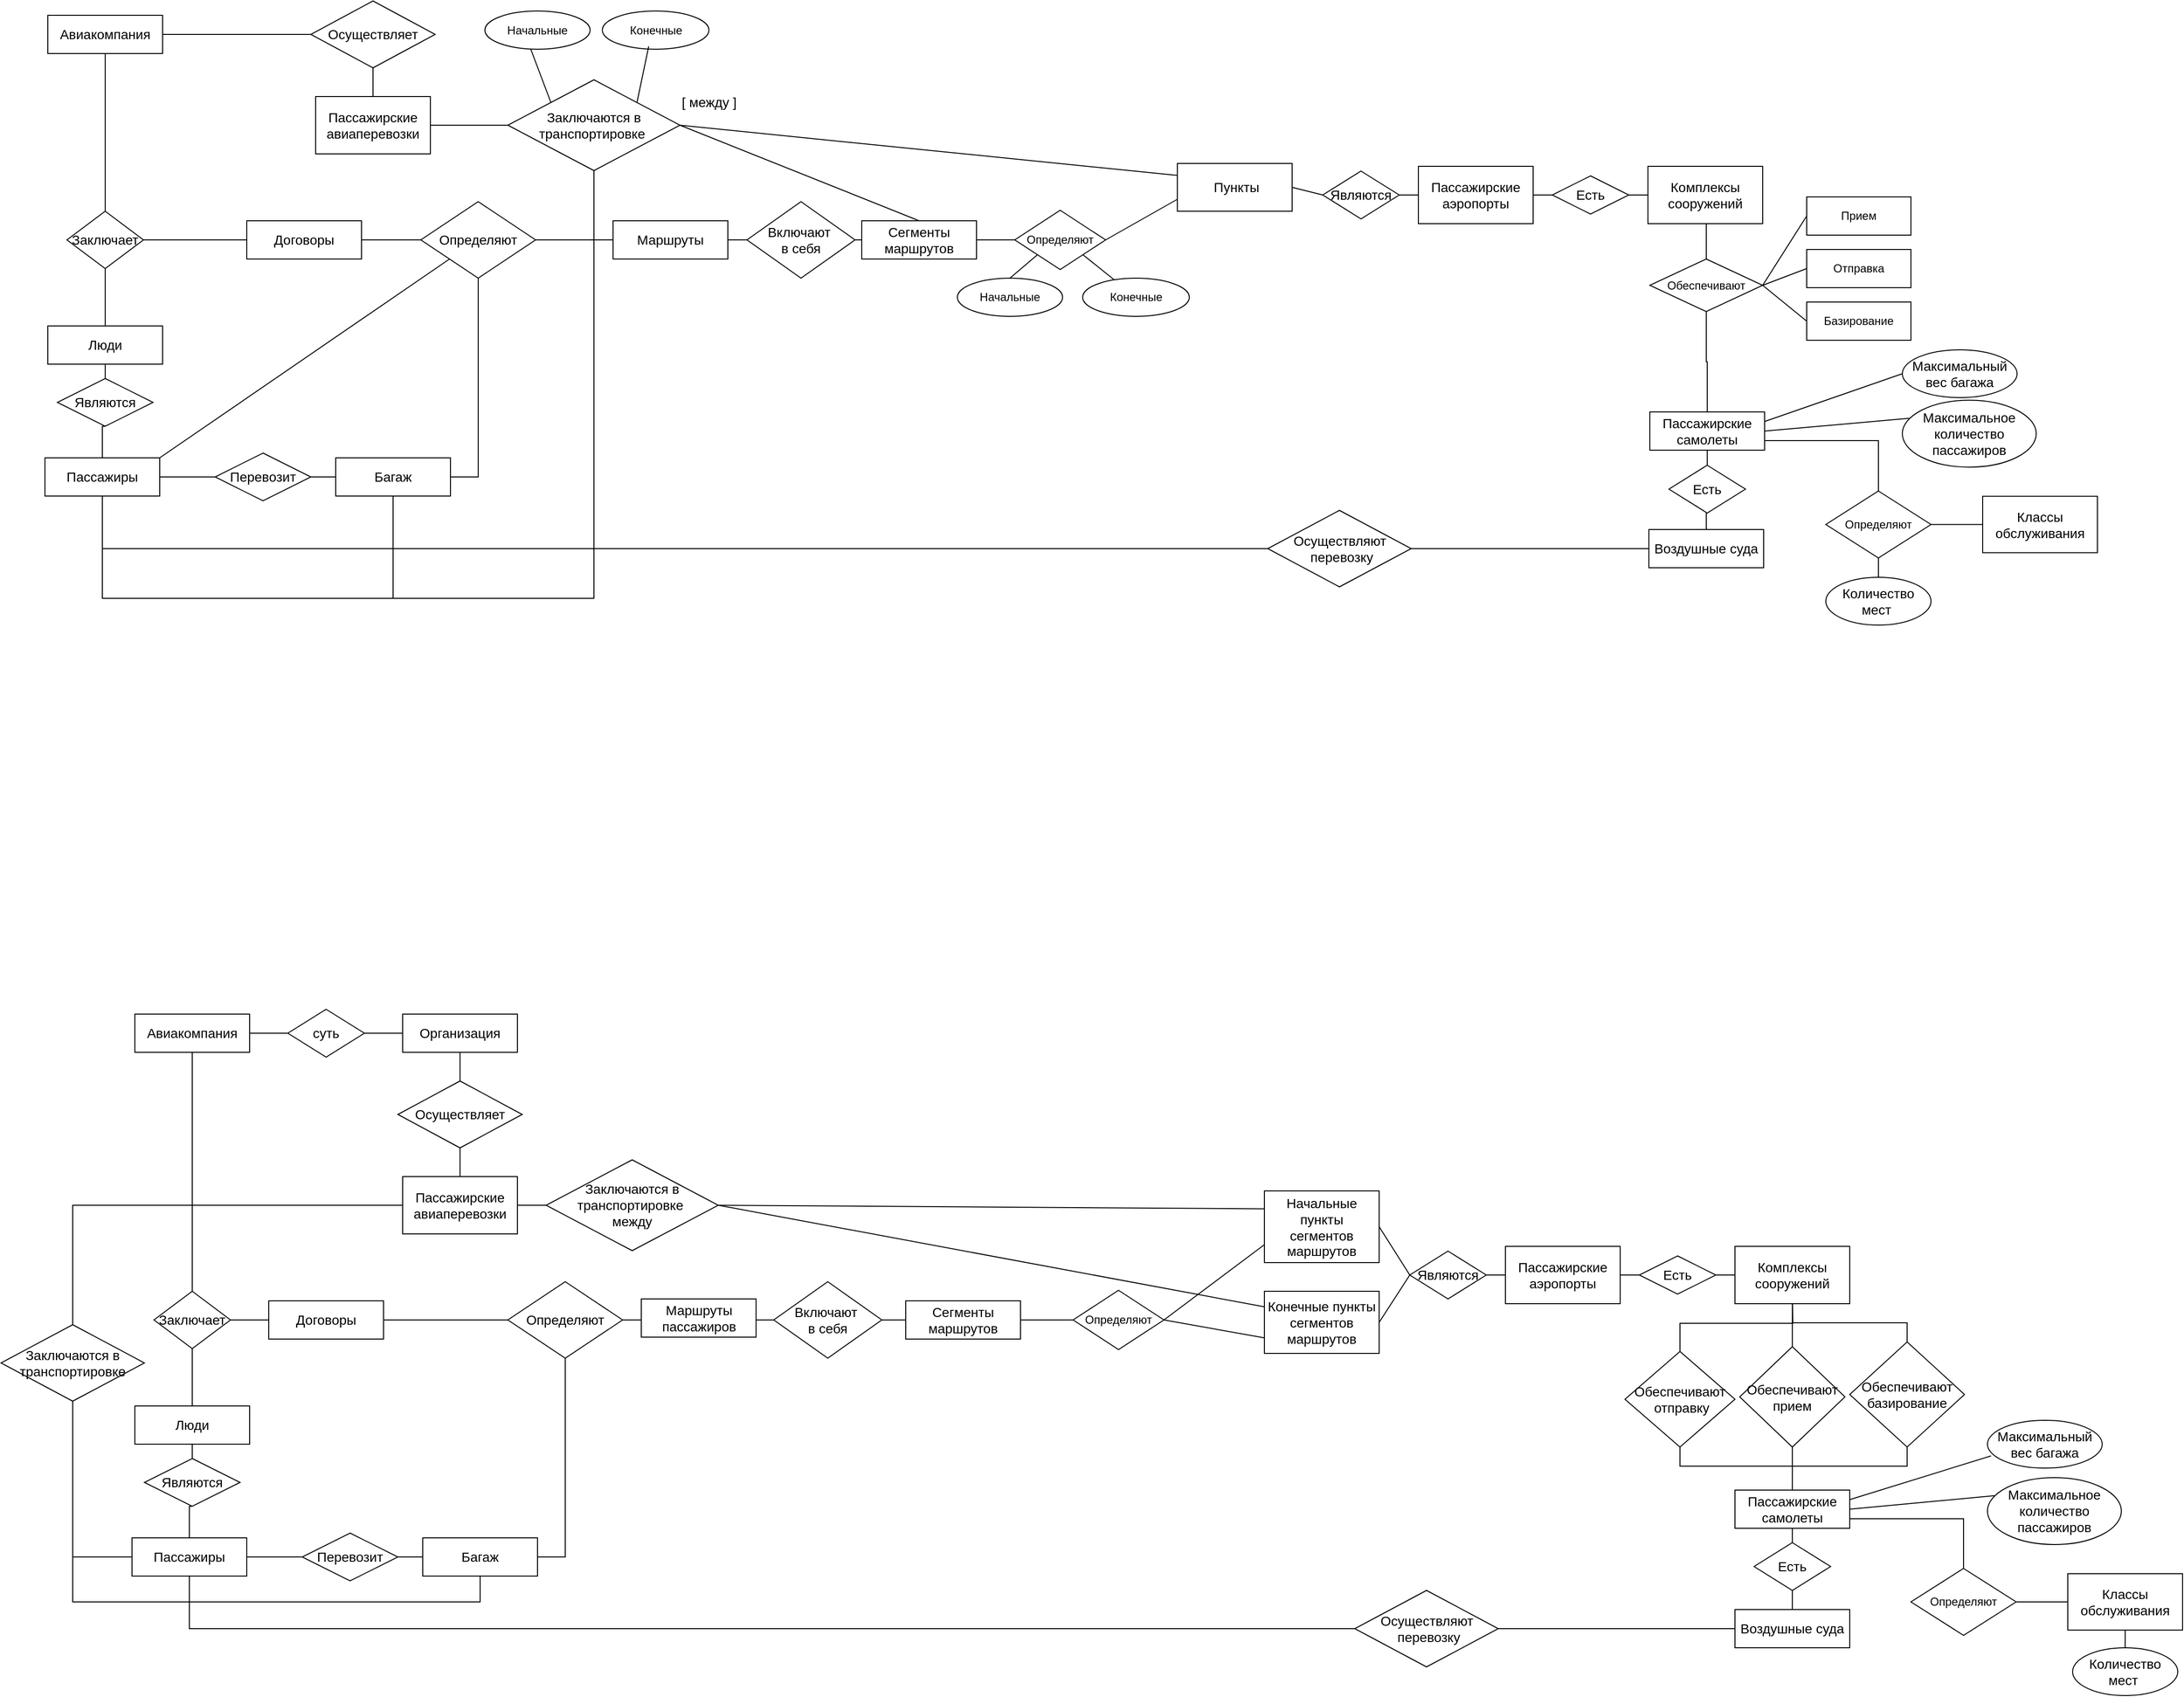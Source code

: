<mxfile version="26.1.1">
  <diagram id="bheeykxJRIQJlu7Mol8l" name="Страница — 1">
    <mxGraphModel dx="1616" dy="799" grid="1" gridSize="10" guides="1" tooltips="1" connect="1" arrows="1" fold="1" page="1" pageScale="1" pageWidth="827" pageHeight="1169" math="0" shadow="0">
      <root>
        <mxCell id="0" />
        <mxCell id="1" parent="0" />
        <mxCell id="tlFTheRUR7GdCliaLoxq-1" value="&lt;font&gt;Авиакомпания&lt;/font&gt;" style="rounded=0;whiteSpace=wrap;html=1;fontSize=14;" parent="1" vertex="1">
          <mxGeometry x="159" y="170" width="120" height="40" as="geometry" />
        </mxCell>
        <mxCell id="tlFTheRUR7GdCliaLoxq-3" value="" style="endArrow=none;html=1;rounded=0;fontSize=14;exitX=1;exitY=0.5;exitDx=0;exitDy=0;entryX=0.054;entryY=0.5;entryDx=0;entryDy=0;entryPerimeter=0;" parent="1" source="tlFTheRUR7GdCliaLoxq-1" target="tlFTheRUR7GdCliaLoxq-8" edge="1">
          <mxGeometry width="50" height="50" relative="1" as="geometry">
            <mxPoint x="334" y="280" as="sourcePoint" />
            <mxPoint x="319" y="190" as="targetPoint" />
          </mxGeometry>
        </mxCell>
        <mxCell id="tlFTheRUR7GdCliaLoxq-6" style="edgeStyle=orthogonalEdgeStyle;rounded=0;orthogonalLoop=1;jettySize=auto;html=1;exitX=1;exitY=0.5;exitDx=0;exitDy=0;entryX=0;entryY=0.5;entryDx=0;entryDy=0;strokeColor=none;fontSize=14;" parent="1" edge="1">
          <mxGeometry relative="1" as="geometry">
            <mxPoint x="399" y="190" as="sourcePoint" />
            <mxPoint x="439" y="190" as="targetPoint" />
          </mxGeometry>
        </mxCell>
        <mxCell id="tlFTheRUR7GdCliaLoxq-21" style="edgeStyle=orthogonalEdgeStyle;rounded=0;orthogonalLoop=1;jettySize=auto;html=1;exitX=0.5;exitY=1;exitDx=0;exitDy=0;entryX=0.5;entryY=0;entryDx=0;entryDy=0;endArrow=none;startFill=0;fontSize=14;" parent="1" source="tlFTheRUR7GdCliaLoxq-8" target="tlFTheRUR7GdCliaLoxq-20" edge="1">
          <mxGeometry relative="1" as="geometry" />
        </mxCell>
        <mxCell id="tlFTheRUR7GdCliaLoxq-8" value="Осуществляет" style="rhombus;whiteSpace=wrap;html=1;fontSize=14;" parent="1" vertex="1">
          <mxGeometry x="434" y="155" width="130" height="70" as="geometry" />
        </mxCell>
        <mxCell id="tlFTheRUR7GdCliaLoxq-187" style="edgeStyle=orthogonalEdgeStyle;rounded=0;orthogonalLoop=1;jettySize=auto;html=1;endArrow=none;startFill=0;fontSize=14;entryX=0;entryY=0.5;entryDx=0;entryDy=0;" parent="1" source="tlFTheRUR7GdCliaLoxq-20" target="tlFTheRUR7GdCliaLoxq-189" edge="1">
          <mxGeometry relative="1" as="geometry">
            <mxPoint x="589" y="285" as="targetPoint" />
          </mxGeometry>
        </mxCell>
        <mxCell id="tlFTheRUR7GdCliaLoxq-20" value="Пассажирские&lt;div&gt;авиаперевозки&lt;/div&gt;" style="whiteSpace=wrap;html=1;fontSize=14;" parent="1" vertex="1">
          <mxGeometry x="439" y="255" width="120" height="60" as="geometry" />
        </mxCell>
        <mxCell id="tlFTheRUR7GdCliaLoxq-169" style="edgeStyle=orthogonalEdgeStyle;rounded=0;orthogonalLoop=1;jettySize=auto;html=1;entryX=0.5;entryY=1;entryDx=0;entryDy=0;endArrow=none;startFill=0;fontSize=14;" parent="1" source="tlFTheRUR7GdCliaLoxq-164" target="tlFTheRUR7GdCliaLoxq-1" edge="1">
          <mxGeometry relative="1" as="geometry" />
        </mxCell>
        <mxCell id="tlFTheRUR7GdCliaLoxq-170" style="edgeStyle=orthogonalEdgeStyle;rounded=0;orthogonalLoop=1;jettySize=auto;html=1;exitX=1;exitY=0.5;exitDx=0;exitDy=0;entryX=0;entryY=0.5;entryDx=0;entryDy=0;endArrow=none;startFill=0;fontSize=14;" parent="1" source="tlFTheRUR7GdCliaLoxq-164" target="tlFTheRUR7GdCliaLoxq-165" edge="1">
          <mxGeometry relative="1" as="geometry" />
        </mxCell>
        <mxCell id="tlFTheRUR7GdCliaLoxq-164" value="Заключает" style="rhombus;whiteSpace=wrap;html=1;fontSize=14;" parent="1" vertex="1">
          <mxGeometry x="179" y="375" width="80" height="60" as="geometry" />
        </mxCell>
        <mxCell id="tlFTheRUR7GdCliaLoxq-165" value="Договоры" style="rounded=0;whiteSpace=wrap;html=1;fontSize=14;" parent="1" vertex="1">
          <mxGeometry x="367" y="385" width="120" height="40" as="geometry" />
        </mxCell>
        <mxCell id="tlFTheRUR7GdCliaLoxq-168" style="edgeStyle=orthogonalEdgeStyle;rounded=0;orthogonalLoop=1;jettySize=auto;html=1;exitX=0.5;exitY=0;exitDx=0;exitDy=0;entryX=0.5;entryY=1;entryDx=0;entryDy=0;endArrow=none;startFill=0;fontSize=14;" parent="1" source="tlFTheRUR7GdCliaLoxq-166" target="tlFTheRUR7GdCliaLoxq-164" edge="1">
          <mxGeometry relative="1" as="geometry" />
        </mxCell>
        <mxCell id="tlFTheRUR7GdCliaLoxq-226" style="edgeStyle=orthogonalEdgeStyle;rounded=0;orthogonalLoop=1;jettySize=auto;html=1;entryX=0.5;entryY=0;entryDx=0;entryDy=0;endArrow=none;startFill=0;fontSize=14;" parent="1" source="tlFTheRUR7GdCliaLoxq-166" target="tlFTheRUR7GdCliaLoxq-225" edge="1">
          <mxGeometry relative="1" as="geometry" />
        </mxCell>
        <mxCell id="tlFTheRUR7GdCliaLoxq-166" value="Люди" style="rounded=0;whiteSpace=wrap;html=1;fontSize=14;" parent="1" vertex="1">
          <mxGeometry x="159" y="495" width="120" height="40" as="geometry" />
        </mxCell>
        <mxCell id="tlFTheRUR7GdCliaLoxq-173" value="" style="edgeStyle=orthogonalEdgeStyle;rounded=0;orthogonalLoop=1;jettySize=auto;html=1;endArrow=none;startFill=0;exitX=1;exitY=0.5;exitDx=0;exitDy=0;fontSize=14;" parent="1" source="tlFTheRUR7GdCliaLoxq-165" target="tlFTheRUR7GdCliaLoxq-172" edge="1">
          <mxGeometry relative="1" as="geometry">
            <mxPoint x="629" y="405" as="targetPoint" />
            <mxPoint x="509" y="405" as="sourcePoint" />
          </mxGeometry>
        </mxCell>
        <mxCell id="Wab1xlXWel476RkCuXvU-1" style="edgeStyle=orthogonalEdgeStyle;rounded=0;orthogonalLoop=1;jettySize=auto;html=1;entryX=1;entryY=0.5;entryDx=0;entryDy=0;endArrow=none;startFill=0;" parent="1" source="tlFTheRUR7GdCliaLoxq-172" target="tlFTheRUR7GdCliaLoxq-178" edge="1">
          <mxGeometry relative="1" as="geometry" />
        </mxCell>
        <mxCell id="Wab1xlXWel476RkCuXvU-13" style="edgeStyle=orthogonalEdgeStyle;rounded=0;orthogonalLoop=1;jettySize=auto;html=1;entryX=0;entryY=0.5;entryDx=0;entryDy=0;endArrow=none;startFill=0;" parent="1" source="tlFTheRUR7GdCliaLoxq-172" target="Wab1xlXWel476RkCuXvU-12" edge="1">
          <mxGeometry relative="1" as="geometry" />
        </mxCell>
        <mxCell id="tlFTheRUR7GdCliaLoxq-172" value="Определяют" style="rhombus;whiteSpace=wrap;html=1;fontSize=14;" parent="1" vertex="1">
          <mxGeometry x="549" y="365" width="120" height="80" as="geometry" />
        </mxCell>
        <mxCell id="tlFTheRUR7GdCliaLoxq-174" value="&amp;nbsp;Пункты" style="rounded=0;whiteSpace=wrap;html=1;fontSize=14;" parent="1" vertex="1">
          <mxGeometry x="1340" y="325" width="120" height="50" as="geometry" />
        </mxCell>
        <mxCell id="tlFTheRUR7GdCliaLoxq-176" value="" style="endArrow=none;html=1;rounded=0;entryX=0;entryY=0.75;entryDx=0;entryDy=0;startFill=0;fontSize=14;exitX=1;exitY=0.5;exitDx=0;exitDy=0;" parent="1" source="Wab1xlXWel476RkCuXvU-19" target="tlFTheRUR7GdCliaLoxq-174" edge="1">
          <mxGeometry width="50" height="50" relative="1" as="geometry">
            <mxPoint x="1280" y="380" as="sourcePoint" />
            <mxPoint x="739" y="565" as="targetPoint" />
          </mxGeometry>
        </mxCell>
        <mxCell id="tlFTheRUR7GdCliaLoxq-181" style="edgeStyle=orthogonalEdgeStyle;rounded=0;orthogonalLoop=1;jettySize=auto;html=1;exitX=0;exitY=0.5;exitDx=0;exitDy=0;entryX=1;entryY=0.5;entryDx=0;entryDy=0;endArrow=none;startFill=0;fontSize=14;" parent="1" source="tlFTheRUR7GdCliaLoxq-178" target="tlFTheRUR7GdCliaLoxq-180" edge="1">
          <mxGeometry relative="1" as="geometry" />
        </mxCell>
        <mxCell id="tlFTheRUR7GdCliaLoxq-178" value="Багаж" style="rounded=0;whiteSpace=wrap;html=1;fontSize=14;" parent="1" vertex="1">
          <mxGeometry x="460" y="633" width="120" height="40" as="geometry" />
        </mxCell>
        <mxCell id="tlFTheRUR7GdCliaLoxq-182" style="edgeStyle=orthogonalEdgeStyle;rounded=0;orthogonalLoop=1;jettySize=auto;html=1;exitX=0;exitY=0.5;exitDx=0;exitDy=0;entryX=1;entryY=0.5;entryDx=0;entryDy=0;endArrow=none;startFill=0;fontSize=14;" parent="1" source="tlFTheRUR7GdCliaLoxq-180" target="tlFTheRUR7GdCliaLoxq-224" edge="1">
          <mxGeometry relative="1" as="geometry" />
        </mxCell>
        <mxCell id="tlFTheRUR7GdCliaLoxq-180" value="Перевозит" style="rhombus;whiteSpace=wrap;html=1;fontSize=14;" parent="1" vertex="1">
          <mxGeometry x="334" y="628" width="100" height="50" as="geometry" />
        </mxCell>
        <mxCell id="Wab1xlXWel476RkCuXvU-115" style="edgeStyle=orthogonalEdgeStyle;rounded=0;orthogonalLoop=1;jettySize=auto;html=1;entryX=0.5;entryY=1;entryDx=0;entryDy=0;endArrow=none;startFill=0;" parent="1" source="tlFTheRUR7GdCliaLoxq-189" target="tlFTheRUR7GdCliaLoxq-178" edge="1">
          <mxGeometry relative="1" as="geometry">
            <mxPoint x="730" y="820" as="targetPoint" />
            <Array as="points">
              <mxPoint x="730" y="780" />
              <mxPoint x="520" y="780" />
            </Array>
          </mxGeometry>
        </mxCell>
        <mxCell id="tlFTheRUR7GdCliaLoxq-189" value="Заключаются в транспортировке&amp;nbsp;" style="rhombus;whiteSpace=wrap;html=1;fontSize=14;" parent="1" vertex="1">
          <mxGeometry x="640" y="237.5" width="180" height="95" as="geometry" />
        </mxCell>
        <mxCell id="tlFTheRUR7GdCliaLoxq-191" value="" style="endArrow=none;html=1;rounded=0;exitX=1;exitY=0.5;exitDx=0;exitDy=0;entryX=0;entryY=0.25;entryDx=0;entryDy=0;fontSize=14;" parent="1" source="tlFTheRUR7GdCliaLoxq-189" target="tlFTheRUR7GdCliaLoxq-174" edge="1">
          <mxGeometry width="50" height="50" relative="1" as="geometry">
            <mxPoint x="834" y="295" as="sourcePoint" />
            <mxPoint x="884" y="245" as="targetPoint" />
          </mxGeometry>
        </mxCell>
        <mxCell id="tlFTheRUR7GdCliaLoxq-194" style="edgeStyle=orthogonalEdgeStyle;rounded=0;orthogonalLoop=1;jettySize=auto;html=1;exitX=1;exitY=0.5;exitDx=0;exitDy=0;entryX=0;entryY=0.5;entryDx=0;entryDy=0;endArrow=none;startFill=0;fontSize=14;" parent="1" source="tlFTheRUR7GdCliaLoxq-195" target="tlFTheRUR7GdCliaLoxq-210" edge="1">
          <mxGeometry relative="1" as="geometry" />
        </mxCell>
        <mxCell id="tlFTheRUR7GdCliaLoxq-195" value="Пассажирские аэропорты" style="rounded=0;whiteSpace=wrap;html=1;fontSize=14;" parent="1" vertex="1">
          <mxGeometry x="1592" y="328" width="120" height="60" as="geometry" />
        </mxCell>
        <mxCell id="tlFTheRUR7GdCliaLoxq-196" style="edgeStyle=orthogonalEdgeStyle;rounded=0;orthogonalLoop=1;jettySize=auto;html=1;exitX=1;exitY=0.5;exitDx=0;exitDy=0;entryX=0;entryY=0.5;entryDx=0;entryDy=0;endArrow=none;startFill=0;fontSize=14;" parent="1" source="tlFTheRUR7GdCliaLoxq-197" target="tlFTheRUR7GdCliaLoxq-195" edge="1">
          <mxGeometry relative="1" as="geometry" />
        </mxCell>
        <mxCell id="tlFTheRUR7GdCliaLoxq-197" value="Являются" style="rhombus;whiteSpace=wrap;html=1;fontSize=14;" parent="1" vertex="1">
          <mxGeometry x="1492" y="333" width="80" height="50" as="geometry" />
        </mxCell>
        <mxCell id="tlFTheRUR7GdCliaLoxq-205" style="edgeStyle=orthogonalEdgeStyle;rounded=0;orthogonalLoop=1;jettySize=auto;html=1;exitX=0.5;exitY=1;exitDx=0;exitDy=0;fontSize=14;" parent="1" edge="1">
          <mxGeometry relative="1" as="geometry">
            <mxPoint x="1781.5" y="470" as="sourcePoint" />
            <mxPoint x="1781.5" y="470" as="targetPoint" />
          </mxGeometry>
        </mxCell>
        <mxCell id="tlFTheRUR7GdCliaLoxq-215" style="edgeStyle=orthogonalEdgeStyle;rounded=0;orthogonalLoop=1;jettySize=auto;html=1;exitX=0.5;exitY=1;exitDx=0;exitDy=0;entryX=0.5;entryY=0;entryDx=0;entryDy=0;endArrow=none;startFill=0;fontSize=14;" parent="1" source="tlFTheRUR7GdCliaLoxq-208" target="tlFTheRUR7GdCliaLoxq-214" edge="1">
          <mxGeometry relative="1" as="geometry" />
        </mxCell>
        <mxCell id="Wab1xlXWel476RkCuXvU-10" style="edgeStyle=orthogonalEdgeStyle;rounded=0;orthogonalLoop=1;jettySize=auto;html=1;exitX=1;exitY=0.75;exitDx=0;exitDy=0;entryX=0.5;entryY=0;entryDx=0;entryDy=0;endArrow=none;startFill=0;" parent="1" source="tlFTheRUR7GdCliaLoxq-208" target="Wab1xlXWel476RkCuXvU-6" edge="1">
          <mxGeometry relative="1" as="geometry" />
        </mxCell>
        <mxCell id="tlFTheRUR7GdCliaLoxq-208" value="Пассажирские самолеты" style="rounded=0;whiteSpace=wrap;html=1;fontSize=14;" parent="1" vertex="1">
          <mxGeometry x="1834" y="585" width="120" height="40" as="geometry" />
        </mxCell>
        <mxCell id="tlFTheRUR7GdCliaLoxq-209" style="edgeStyle=orthogonalEdgeStyle;rounded=0;orthogonalLoop=1;jettySize=auto;html=1;exitX=1;exitY=0.5;exitDx=0;exitDy=0;endArrow=none;startFill=0;fontSize=14;" parent="1" source="tlFTheRUR7GdCliaLoxq-210" target="tlFTheRUR7GdCliaLoxq-211" edge="1">
          <mxGeometry relative="1" as="geometry" />
        </mxCell>
        <mxCell id="tlFTheRUR7GdCliaLoxq-210" value="Есть" style="rhombus;whiteSpace=wrap;html=1;fontSize=14;" parent="1" vertex="1">
          <mxGeometry x="1732" y="338" width="80" height="40" as="geometry" />
        </mxCell>
        <mxCell id="Wab1xlXWel476RkCuXvU-125" style="edgeStyle=orthogonalEdgeStyle;rounded=0;orthogonalLoop=1;jettySize=auto;html=1;exitX=0.5;exitY=1;exitDx=0;exitDy=0;entryX=0.5;entryY=0;entryDx=0;entryDy=0;endArrow=none;startFill=0;" parent="1" source="tlFTheRUR7GdCliaLoxq-211" target="Wab1xlXWel476RkCuXvU-124" edge="1">
          <mxGeometry relative="1" as="geometry" />
        </mxCell>
        <mxCell id="tlFTheRUR7GdCliaLoxq-211" value="Комплексы&lt;div&gt;сооружений&lt;/div&gt;" style="rounded=0;whiteSpace=wrap;html=1;fontSize=14;" parent="1" vertex="1">
          <mxGeometry x="1832" y="328" width="120" height="60" as="geometry" />
        </mxCell>
        <mxCell id="tlFTheRUR7GdCliaLoxq-212" value="" style="endArrow=none;html=1;rounded=0;exitX=1;exitY=0.5;exitDx=0;exitDy=0;fontSize=14;entryX=0;entryY=0.5;entryDx=0;entryDy=0;" parent="1" source="tlFTheRUR7GdCliaLoxq-174" target="tlFTheRUR7GdCliaLoxq-197" edge="1">
          <mxGeometry width="50" height="50" relative="1" as="geometry">
            <mxPoint x="1490" y="335" as="sourcePoint" />
            <mxPoint x="1530" y="355" as="targetPoint" />
          </mxGeometry>
        </mxCell>
        <mxCell id="tlFTheRUR7GdCliaLoxq-217" style="edgeStyle=orthogonalEdgeStyle;rounded=0;orthogonalLoop=1;jettySize=auto;html=1;exitX=0.5;exitY=1;exitDx=0;exitDy=0;entryX=0.5;entryY=0;entryDx=0;entryDy=0;endArrow=none;startFill=0;fontSize=14;" parent="1" target="tlFTheRUR7GdCliaLoxq-216" edge="1">
          <mxGeometry relative="1" as="geometry">
            <mxPoint x="1894" y="690.75" as="sourcePoint" />
          </mxGeometry>
        </mxCell>
        <mxCell id="tlFTheRUR7GdCliaLoxq-214" value="Есть" style="rhombus;whiteSpace=wrap;html=1;fontSize=14;" parent="1" vertex="1">
          <mxGeometry x="1854" y="640.75" width="80" height="50" as="geometry" />
        </mxCell>
        <mxCell id="tlFTheRUR7GdCliaLoxq-228" style="edgeStyle=orthogonalEdgeStyle;rounded=0;orthogonalLoop=1;jettySize=auto;html=1;entryX=1;entryY=0.5;entryDx=0;entryDy=0;endArrow=none;startFill=0;fontSize=14;" parent="1" source="tlFTheRUR7GdCliaLoxq-216" target="tlFTheRUR7GdCliaLoxq-229" edge="1">
          <mxGeometry relative="1" as="geometry">
            <mxPoint x="1584.5" y="820.75" as="targetPoint" />
          </mxGeometry>
        </mxCell>
        <mxCell id="tlFTheRUR7GdCliaLoxq-216" value="Воздушные суда" style="rounded=0;whiteSpace=wrap;html=1;fontSize=14;" parent="1" vertex="1">
          <mxGeometry x="1833" y="708" width="120" height="40" as="geometry" />
        </mxCell>
        <mxCell id="tlFTheRUR7GdCliaLoxq-218" value="Максимальный вес багажа" style="ellipse;whiteSpace=wrap;html=1;fontSize=14;" parent="1" vertex="1">
          <mxGeometry x="2098" y="520" width="120" height="50" as="geometry" />
        </mxCell>
        <mxCell id="tlFTheRUR7GdCliaLoxq-219" value="Максимальное количество пассажиров" style="ellipse;whiteSpace=wrap;html=1;fontSize=14;" parent="1" vertex="1">
          <mxGeometry x="2098" y="572.75" width="140" height="70" as="geometry" />
        </mxCell>
        <mxCell id="tlFTheRUR7GdCliaLoxq-220" value="" style="endArrow=none;html=1;rounded=0;entryX=1;entryY=0.25;entryDx=0;entryDy=0;exitX=0;exitY=0.5;exitDx=0;exitDy=0;fontSize=14;" parent="1" source="tlFTheRUR7GdCliaLoxq-218" target="tlFTheRUR7GdCliaLoxq-208" edge="1">
          <mxGeometry width="50" height="50" relative="1" as="geometry">
            <mxPoint x="2108" y="535" as="sourcePoint" />
            <mxPoint x="1543" y="720.75" as="targetPoint" />
          </mxGeometry>
        </mxCell>
        <mxCell id="tlFTheRUR7GdCliaLoxq-221" value="" style="endArrow=none;html=1;rounded=0;exitX=1;exitY=0.5;exitDx=0;exitDy=0;entryX=0.052;entryY=0.27;entryDx=0;entryDy=0;entryPerimeter=0;fontSize=14;" parent="1" source="tlFTheRUR7GdCliaLoxq-208" target="tlFTheRUR7GdCliaLoxq-219" edge="1">
          <mxGeometry width="50" height="50" relative="1" as="geometry">
            <mxPoint x="1893" y="880.75" as="sourcePoint" />
            <mxPoint x="1943" y="830.75" as="targetPoint" />
          </mxGeometry>
        </mxCell>
        <mxCell id="tlFTheRUR7GdCliaLoxq-224" value="Пассажиры" style="rounded=0;whiteSpace=wrap;html=1;fontSize=14;" parent="1" vertex="1">
          <mxGeometry x="156" y="633" width="120" height="40" as="geometry" />
        </mxCell>
        <mxCell id="tlFTheRUR7GdCliaLoxq-227" style="edgeStyle=orthogonalEdgeStyle;rounded=0;orthogonalLoop=1;jettySize=auto;html=1;exitX=0.5;exitY=1;exitDx=0;exitDy=0;entryX=0.5;entryY=0;entryDx=0;entryDy=0;endArrow=none;startFill=0;fontSize=14;" parent="1" source="tlFTheRUR7GdCliaLoxq-225" target="tlFTheRUR7GdCliaLoxq-224" edge="1">
          <mxGeometry relative="1" as="geometry" />
        </mxCell>
        <mxCell id="tlFTheRUR7GdCliaLoxq-225" value="Являются" style="rhombus;whiteSpace=wrap;html=1;fontSize=14;" parent="1" vertex="1">
          <mxGeometry x="169" y="550" width="100" height="50" as="geometry" />
        </mxCell>
        <mxCell id="tlFTheRUR7GdCliaLoxq-229" value="Осуществляют&lt;div&gt;&amp;nbsp;перевозку&lt;/div&gt;" style="rhombus;whiteSpace=wrap;html=1;fontSize=14;" parent="1" vertex="1">
          <mxGeometry x="1434.5" y="688" width="150" height="80" as="geometry" />
        </mxCell>
        <mxCell id="Wab1xlXWel476RkCuXvU-3" style="edgeStyle=orthogonalEdgeStyle;rounded=0;orthogonalLoop=1;jettySize=auto;html=1;exitX=0;exitY=0.5;exitDx=0;exitDy=0;endArrow=none;startFill=0;entryX=0.5;entryY=1;entryDx=0;entryDy=0;" parent="1" source="tlFTheRUR7GdCliaLoxq-229" target="tlFTheRUR7GdCliaLoxq-224" edge="1">
          <mxGeometry relative="1" as="geometry">
            <mxPoint x="206" y="670" as="targetPoint" />
          </mxGeometry>
        </mxCell>
        <mxCell id="Wab1xlXWel476RkCuXvU-22" style="edgeStyle=orthogonalEdgeStyle;rounded=0;orthogonalLoop=1;jettySize=auto;html=1;exitX=1;exitY=0.5;exitDx=0;exitDy=0;entryX=0;entryY=0.5;entryDx=0;entryDy=0;endArrow=none;startFill=0;" parent="1" source="Wab1xlXWel476RkCuXvU-6" target="Wab1xlXWel476RkCuXvU-21" edge="1">
          <mxGeometry relative="1" as="geometry" />
        </mxCell>
        <mxCell id="Wab1xlXWel476RkCuXvU-134" style="edgeStyle=orthogonalEdgeStyle;rounded=0;orthogonalLoop=1;jettySize=auto;html=1;exitX=0.5;exitY=1;exitDx=0;exitDy=0;entryX=0.5;entryY=0;entryDx=0;entryDy=0;endArrow=none;startFill=0;" parent="1" source="Wab1xlXWel476RkCuXvU-6" target="Wab1xlXWel476RkCuXvU-133" edge="1">
          <mxGeometry relative="1" as="geometry" />
        </mxCell>
        <mxCell id="Wab1xlXWel476RkCuXvU-6" value="Определяют" style="rhombus;whiteSpace=wrap;html=1;" parent="1" vertex="1">
          <mxGeometry x="2018" y="667.75" width="110" height="70" as="geometry" />
        </mxCell>
        <mxCell id="Wab1xlXWel476RkCuXvU-12" value="Маршруты" style="rounded=0;whiteSpace=wrap;html=1;fontSize=14;" parent="1" vertex="1">
          <mxGeometry x="750" y="385" width="120" height="40" as="geometry" />
        </mxCell>
        <mxCell id="Wab1xlXWel476RkCuXvU-16" style="edgeStyle=orthogonalEdgeStyle;rounded=0;orthogonalLoop=1;jettySize=auto;html=1;exitX=0;exitY=0.5;exitDx=0;exitDy=0;entryX=1;entryY=0.5;entryDx=0;entryDy=0;endArrow=none;startFill=0;" parent="1" source="Wab1xlXWel476RkCuXvU-15" target="Wab1xlXWel476RkCuXvU-12" edge="1">
          <mxGeometry relative="1" as="geometry" />
        </mxCell>
        <mxCell id="Wab1xlXWel476RkCuXvU-18" style="edgeStyle=orthogonalEdgeStyle;rounded=0;orthogonalLoop=1;jettySize=auto;html=1;exitX=1;exitY=0.5;exitDx=0;exitDy=0;entryX=0;entryY=0.5;entryDx=0;entryDy=0;endArrow=none;startFill=0;" parent="1" source="Wab1xlXWel476RkCuXvU-15" target="Wab1xlXWel476RkCuXvU-17" edge="1">
          <mxGeometry relative="1" as="geometry" />
        </mxCell>
        <mxCell id="Wab1xlXWel476RkCuXvU-15" value="Включают&amp;nbsp;&lt;div&gt;в себя&lt;/div&gt;" style="rhombus;whiteSpace=wrap;html=1;fontSize=14;" parent="1" vertex="1">
          <mxGeometry x="890" y="365" width="113" height="80" as="geometry" />
        </mxCell>
        <mxCell id="Wab1xlXWel476RkCuXvU-20" style="edgeStyle=orthogonalEdgeStyle;rounded=0;orthogonalLoop=1;jettySize=auto;html=1;exitX=1;exitY=0.5;exitDx=0;exitDy=0;entryX=0;entryY=0.5;entryDx=0;entryDy=0;endArrow=none;startFill=0;" parent="1" source="Wab1xlXWel476RkCuXvU-17" target="Wab1xlXWel476RkCuXvU-19" edge="1">
          <mxGeometry relative="1" as="geometry" />
        </mxCell>
        <mxCell id="Wab1xlXWel476RkCuXvU-17" value="Сегменты маршрутов" style="rounded=0;whiteSpace=wrap;html=1;fontSize=14;" parent="1" vertex="1">
          <mxGeometry x="1010" y="385" width="120" height="40" as="geometry" />
        </mxCell>
        <mxCell id="Wab1xlXWel476RkCuXvU-19" value="Определяют" style="rhombus;whiteSpace=wrap;html=1;" parent="1" vertex="1">
          <mxGeometry x="1170" y="374" width="95" height="62" as="geometry" />
        </mxCell>
        <mxCell id="Wab1xlXWel476RkCuXvU-21" value="Классы обслуживания" style="rounded=0;whiteSpace=wrap;html=1;fontSize=14;" parent="1" vertex="1">
          <mxGeometry x="2182" y="673.25" width="120" height="59" as="geometry" />
        </mxCell>
        <mxCell id="Wab1xlXWel476RkCuXvU-26" value="&lt;font&gt;Авиакомпания&lt;/font&gt;" style="rounded=0;whiteSpace=wrap;html=1;fontSize=14;" parent="1" vertex="1">
          <mxGeometry x="250" y="1215" width="120" height="40" as="geometry" />
        </mxCell>
        <mxCell id="Wab1xlXWel476RkCuXvU-27" value="" style="endArrow=none;html=1;rounded=0;fontSize=14;exitX=1;exitY=0.5;exitDx=0;exitDy=0;entryX=0;entryY=0.5;entryDx=0;entryDy=0;" parent="1" source="Wab1xlXWel476RkCuXvU-26" target="Wab1xlXWel476RkCuXvU-29" edge="1">
          <mxGeometry width="50" height="50" relative="1" as="geometry">
            <mxPoint x="425" y="1325" as="sourcePoint" />
            <mxPoint x="475" y="1275" as="targetPoint" />
          </mxGeometry>
        </mxCell>
        <mxCell id="Wab1xlXWel476RkCuXvU-28" style="edgeStyle=orthogonalEdgeStyle;rounded=0;orthogonalLoop=1;jettySize=auto;html=1;exitX=1;exitY=0.5;exitDx=0;exitDy=0;entryX=0;entryY=0.5;entryDx=0;entryDy=0;strokeColor=none;fontSize=14;" parent="1" source="Wab1xlXWel476RkCuXvU-29" target="Wab1xlXWel476RkCuXvU-30" edge="1">
          <mxGeometry relative="1" as="geometry" />
        </mxCell>
        <mxCell id="Wab1xlXWel476RkCuXvU-29" value="&lt;font&gt;суть&lt;/font&gt;" style="rhombus;whiteSpace=wrap;html=1;fontSize=14;" parent="1" vertex="1">
          <mxGeometry x="410" y="1210" width="80" height="50" as="geometry" />
        </mxCell>
        <mxCell id="Wab1xlXWel476RkCuXvU-30" value="Организация" style="rounded=0;whiteSpace=wrap;html=1;fontSize=14;" parent="1" vertex="1">
          <mxGeometry x="530" y="1215" width="120" height="40" as="geometry" />
        </mxCell>
        <mxCell id="Wab1xlXWel476RkCuXvU-31" value="" style="endArrow=none;html=1;rounded=0;exitX=1;exitY=0.5;exitDx=0;exitDy=0;entryX=0;entryY=0.5;entryDx=0;entryDy=0;fontSize=14;" parent="1" source="Wab1xlXWel476RkCuXvU-29" target="Wab1xlXWel476RkCuXvU-30" edge="1">
          <mxGeometry width="50" height="50" relative="1" as="geometry">
            <mxPoint x="570" y="1345" as="sourcePoint" />
            <mxPoint x="520" y="1235" as="targetPoint" />
          </mxGeometry>
        </mxCell>
        <mxCell id="Wab1xlXWel476RkCuXvU-32" style="edgeStyle=orthogonalEdgeStyle;rounded=0;orthogonalLoop=1;jettySize=auto;html=1;endArrow=none;startFill=0;fontSize=14;" parent="1" source="Wab1xlXWel476RkCuXvU-34" target="Wab1xlXWel476RkCuXvU-30" edge="1">
          <mxGeometry relative="1" as="geometry" />
        </mxCell>
        <mxCell id="Wab1xlXWel476RkCuXvU-33" style="edgeStyle=orthogonalEdgeStyle;rounded=0;orthogonalLoop=1;jettySize=auto;html=1;exitX=0.5;exitY=1;exitDx=0;exitDy=0;entryX=0.5;entryY=0;entryDx=0;entryDy=0;endArrow=none;startFill=0;fontSize=14;" parent="1" source="Wab1xlXWel476RkCuXvU-34" target="Wab1xlXWel476RkCuXvU-37" edge="1">
          <mxGeometry relative="1" as="geometry" />
        </mxCell>
        <mxCell id="Wab1xlXWel476RkCuXvU-34" value="Осуществляет" style="rhombus;whiteSpace=wrap;html=1;fontSize=14;" parent="1" vertex="1">
          <mxGeometry x="525" y="1285" width="130" height="70" as="geometry" />
        </mxCell>
        <mxCell id="Wab1xlXWel476RkCuXvU-35" style="edgeStyle=orthogonalEdgeStyle;rounded=0;orthogonalLoop=1;jettySize=auto;html=1;entryX=0.5;entryY=0;entryDx=0;entryDy=0;endArrow=none;startFill=0;fontSize=14;" parent="1" source="Wab1xlXWel476RkCuXvU-37" target="Wab1xlXWel476RkCuXvU-58" edge="1">
          <mxGeometry relative="1" as="geometry">
            <mxPoint x="130" y="1505" as="targetPoint" />
          </mxGeometry>
        </mxCell>
        <mxCell id="Wab1xlXWel476RkCuXvU-36" style="edgeStyle=orthogonalEdgeStyle;rounded=0;orthogonalLoop=1;jettySize=auto;html=1;endArrow=none;startFill=0;fontSize=14;" parent="1" source="Wab1xlXWel476RkCuXvU-37" edge="1">
          <mxGeometry relative="1" as="geometry">
            <mxPoint x="680" y="1415" as="targetPoint" />
          </mxGeometry>
        </mxCell>
        <mxCell id="Wab1xlXWel476RkCuXvU-37" value="Пассажирские&lt;div&gt;авиаперевозки&lt;/div&gt;" style="whiteSpace=wrap;html=1;fontSize=14;" parent="1" vertex="1">
          <mxGeometry x="530" y="1385" width="120" height="60" as="geometry" />
        </mxCell>
        <mxCell id="Wab1xlXWel476RkCuXvU-38" style="edgeStyle=orthogonalEdgeStyle;rounded=0;orthogonalLoop=1;jettySize=auto;html=1;entryX=0.5;entryY=1;entryDx=0;entryDy=0;endArrow=none;startFill=0;fontSize=14;" parent="1" source="Wab1xlXWel476RkCuXvU-40" target="Wab1xlXWel476RkCuXvU-26" edge="1">
          <mxGeometry relative="1" as="geometry" />
        </mxCell>
        <mxCell id="Wab1xlXWel476RkCuXvU-39" style="edgeStyle=orthogonalEdgeStyle;rounded=0;orthogonalLoop=1;jettySize=auto;html=1;exitX=1;exitY=0.5;exitDx=0;exitDy=0;entryX=0;entryY=0.5;entryDx=0;entryDy=0;endArrow=none;startFill=0;fontSize=14;" parent="1" source="Wab1xlXWel476RkCuXvU-40" target="Wab1xlXWel476RkCuXvU-41" edge="1">
          <mxGeometry relative="1" as="geometry" />
        </mxCell>
        <mxCell id="Wab1xlXWel476RkCuXvU-40" value="Заключает" style="rhombus;whiteSpace=wrap;html=1;fontSize=14;" parent="1" vertex="1">
          <mxGeometry x="270" y="1505" width="80" height="60" as="geometry" />
        </mxCell>
        <mxCell id="Wab1xlXWel476RkCuXvU-41" value="Договоры" style="rounded=0;whiteSpace=wrap;html=1;fontSize=14;" parent="1" vertex="1">
          <mxGeometry x="390" y="1515" width="120" height="40" as="geometry" />
        </mxCell>
        <mxCell id="Wab1xlXWel476RkCuXvU-42" style="edgeStyle=orthogonalEdgeStyle;rounded=0;orthogonalLoop=1;jettySize=auto;html=1;exitX=0.5;exitY=0;exitDx=0;exitDy=0;entryX=0.5;entryY=1;entryDx=0;entryDy=0;endArrow=none;startFill=0;fontSize=14;" parent="1" source="Wab1xlXWel476RkCuXvU-44" target="Wab1xlXWel476RkCuXvU-40" edge="1">
          <mxGeometry relative="1" as="geometry" />
        </mxCell>
        <mxCell id="Wab1xlXWel476RkCuXvU-43" style="edgeStyle=orthogonalEdgeStyle;rounded=0;orthogonalLoop=1;jettySize=auto;html=1;entryX=0.5;entryY=0;entryDx=0;entryDy=0;endArrow=none;startFill=0;fontSize=14;" parent="1" source="Wab1xlXWel476RkCuXvU-44" target="Wab1xlXWel476RkCuXvU-95" edge="1">
          <mxGeometry relative="1" as="geometry" />
        </mxCell>
        <mxCell id="Wab1xlXWel476RkCuXvU-44" value="Люди" style="rounded=0;whiteSpace=wrap;html=1;fontSize=14;" parent="1" vertex="1">
          <mxGeometry x="250" y="1625" width="120" height="40" as="geometry" />
        </mxCell>
        <mxCell id="Wab1xlXWel476RkCuXvU-45" value="" style="edgeStyle=orthogonalEdgeStyle;rounded=0;orthogonalLoop=1;jettySize=auto;html=1;endArrow=none;startFill=0;exitX=1;exitY=0.5;exitDx=0;exitDy=0;fontSize=14;" parent="1" source="Wab1xlXWel476RkCuXvU-41" target="Wab1xlXWel476RkCuXvU-48" edge="1">
          <mxGeometry relative="1" as="geometry">
            <mxPoint x="720" y="1535" as="targetPoint" />
            <mxPoint x="600" y="1535" as="sourcePoint" />
          </mxGeometry>
        </mxCell>
        <mxCell id="Wab1xlXWel476RkCuXvU-46" style="edgeStyle=orthogonalEdgeStyle;rounded=0;orthogonalLoop=1;jettySize=auto;html=1;entryX=1;entryY=0.5;entryDx=0;entryDy=0;endArrow=none;startFill=0;" parent="1" source="Wab1xlXWel476RkCuXvU-48" target="Wab1xlXWel476RkCuXvU-54" edge="1">
          <mxGeometry relative="1" as="geometry" />
        </mxCell>
        <mxCell id="Wab1xlXWel476RkCuXvU-47" style="edgeStyle=orthogonalEdgeStyle;rounded=0;orthogonalLoop=1;jettySize=auto;html=1;entryX=0;entryY=0.5;entryDx=0;entryDy=0;endArrow=none;startFill=0;" parent="1" source="Wab1xlXWel476RkCuXvU-48" target="Wab1xlXWel476RkCuXvU-100" edge="1">
          <mxGeometry relative="1" as="geometry" />
        </mxCell>
        <mxCell id="Wab1xlXWel476RkCuXvU-48" value="Определяют" style="rhombus;whiteSpace=wrap;html=1;fontSize=14;" parent="1" vertex="1">
          <mxGeometry x="640" y="1495" width="120" height="80" as="geometry" />
        </mxCell>
        <mxCell id="Wab1xlXWel476RkCuXvU-49" value="Начальные пункты&lt;div&gt;сегментов маршрутов&lt;/div&gt;" style="rounded=0;whiteSpace=wrap;html=1;fontSize=14;" parent="1" vertex="1">
          <mxGeometry x="1431" y="1400" width="120" height="75" as="geometry" />
        </mxCell>
        <mxCell id="Wab1xlXWel476RkCuXvU-50" value="Конечные пункты сегментов маршрутов" style="rounded=0;whiteSpace=wrap;html=1;fontSize=14;" parent="1" vertex="1">
          <mxGeometry x="1431" y="1505" width="120" height="65" as="geometry" />
        </mxCell>
        <mxCell id="Wab1xlXWel476RkCuXvU-51" value="" style="endArrow=none;html=1;rounded=0;entryX=0;entryY=0.75;entryDx=0;entryDy=0;startFill=0;fontSize=14;exitX=1;exitY=0.5;exitDx=0;exitDy=0;" parent="1" source="Wab1xlXWel476RkCuXvU-106" target="Wab1xlXWel476RkCuXvU-49" edge="1">
          <mxGeometry width="50" height="50" relative="1" as="geometry">
            <mxPoint x="1371" y="1510" as="sourcePoint" />
            <mxPoint x="830" y="1695" as="targetPoint" />
          </mxGeometry>
        </mxCell>
        <mxCell id="Wab1xlXWel476RkCuXvU-52" value="" style="endArrow=none;html=1;rounded=0;entryX=0;entryY=0.75;entryDx=0;entryDy=0;startFill=0;fontSize=14;exitX=1;exitY=0.5;exitDx=0;exitDy=0;" parent="1" source="Wab1xlXWel476RkCuXvU-106" target="Wab1xlXWel476RkCuXvU-50" edge="1">
          <mxGeometry width="50" height="50" relative="1" as="geometry">
            <mxPoint x="1341" y="1554" as="sourcePoint" />
            <mxPoint x="1020" y="1485" as="targetPoint" />
          </mxGeometry>
        </mxCell>
        <mxCell id="Wab1xlXWel476RkCuXvU-53" style="edgeStyle=orthogonalEdgeStyle;rounded=0;orthogonalLoop=1;jettySize=auto;html=1;exitX=0;exitY=0.5;exitDx=0;exitDy=0;entryX=1;entryY=0.5;entryDx=0;entryDy=0;endArrow=none;startFill=0;fontSize=14;" parent="1" source="Wab1xlXWel476RkCuXvU-54" target="Wab1xlXWel476RkCuXvU-56" edge="1">
          <mxGeometry relative="1" as="geometry" />
        </mxCell>
        <mxCell id="Wab1xlXWel476RkCuXvU-54" value="Багаж" style="rounded=0;whiteSpace=wrap;html=1;fontSize=14;" parent="1" vertex="1">
          <mxGeometry x="551" y="1763" width="120" height="40" as="geometry" />
        </mxCell>
        <mxCell id="Wab1xlXWel476RkCuXvU-55" style="edgeStyle=orthogonalEdgeStyle;rounded=0;orthogonalLoop=1;jettySize=auto;html=1;exitX=0;exitY=0.5;exitDx=0;exitDy=0;entryX=1;entryY=0.5;entryDx=0;entryDy=0;endArrow=none;startFill=0;fontSize=14;" parent="1" source="Wab1xlXWel476RkCuXvU-56" target="Wab1xlXWel476RkCuXvU-93" edge="1">
          <mxGeometry relative="1" as="geometry" />
        </mxCell>
        <mxCell id="Wab1xlXWel476RkCuXvU-56" value="Перевозит" style="rhombus;whiteSpace=wrap;html=1;fontSize=14;" parent="1" vertex="1">
          <mxGeometry x="425" y="1758" width="100" height="50" as="geometry" />
        </mxCell>
        <mxCell id="Wab1xlXWel476RkCuXvU-57" style="edgeStyle=orthogonalEdgeStyle;rounded=0;orthogonalLoop=1;jettySize=auto;html=1;exitX=0.5;exitY=1;exitDx=0;exitDy=0;entryX=0;entryY=0.5;entryDx=0;entryDy=0;endArrow=none;startFill=0;" parent="1" source="Wab1xlXWel476RkCuXvU-58" target="Wab1xlXWel476RkCuXvU-93" edge="1">
          <mxGeometry relative="1" as="geometry" />
        </mxCell>
        <mxCell id="Wab1xlXWel476RkCuXvU-58" value="Заключаются в транспортировке" style="rhombus;whiteSpace=wrap;html=1;fontSize=14;" parent="1" vertex="1">
          <mxGeometry x="110" y="1540" width="150" height="80" as="geometry" />
        </mxCell>
        <mxCell id="Wab1xlXWel476RkCuXvU-59" value="" style="endArrow=none;html=1;rounded=0;exitX=0.5;exitY=1;exitDx=0;exitDy=0;entryX=0.5;entryY=1;entryDx=0;entryDy=0;fontSize=14;" parent="1" source="Wab1xlXWel476RkCuXvU-54" target="Wab1xlXWel476RkCuXvU-58" edge="1">
          <mxGeometry width="50" height="50" relative="1" as="geometry">
            <mxPoint x="650" y="1585" as="sourcePoint" />
            <mxPoint x="130" y="1615" as="targetPoint" />
            <Array as="points">
              <mxPoint x="611" y="1830" />
              <mxPoint x="185" y="1830" />
            </Array>
          </mxGeometry>
        </mxCell>
        <mxCell id="Wab1xlXWel476RkCuXvU-60" value="Заключаются в транспортировке&amp;nbsp;&lt;div&gt;между&lt;/div&gt;" style="rhombus;whiteSpace=wrap;html=1;fontSize=14;" parent="1" vertex="1">
          <mxGeometry x="680" y="1367.5" width="180" height="95" as="geometry" />
        </mxCell>
        <mxCell id="Wab1xlXWel476RkCuXvU-61" value="" style="endArrow=none;html=1;rounded=0;exitX=1;exitY=0.5;exitDx=0;exitDy=0;entryX=0;entryY=0.25;entryDx=0;entryDy=0;fontSize=14;" parent="1" source="Wab1xlXWel476RkCuXvU-60" target="Wab1xlXWel476RkCuXvU-49" edge="1">
          <mxGeometry width="50" height="50" relative="1" as="geometry">
            <mxPoint x="925" y="1425" as="sourcePoint" />
            <mxPoint x="975" y="1375" as="targetPoint" />
          </mxGeometry>
        </mxCell>
        <mxCell id="Wab1xlXWel476RkCuXvU-62" value="" style="endArrow=none;html=1;rounded=0;exitX=1;exitY=0.5;exitDx=0;exitDy=0;entryX=0;entryY=0.25;entryDx=0;entryDy=0;fontSize=14;" parent="1" source="Wab1xlXWel476RkCuXvU-60" target="Wab1xlXWel476RkCuXvU-50" edge="1">
          <mxGeometry width="50" height="50" relative="1" as="geometry">
            <mxPoint x="820" y="1635" as="sourcePoint" />
            <mxPoint x="870" y="1585" as="targetPoint" />
          </mxGeometry>
        </mxCell>
        <mxCell id="Wab1xlXWel476RkCuXvU-63" style="edgeStyle=orthogonalEdgeStyle;rounded=0;orthogonalLoop=1;jettySize=auto;html=1;exitX=1;exitY=0.5;exitDx=0;exitDy=0;entryX=0;entryY=0.5;entryDx=0;entryDy=0;endArrow=none;startFill=0;fontSize=14;" parent="1" source="Wab1xlXWel476RkCuXvU-64" target="Wab1xlXWel476RkCuXvU-81" edge="1">
          <mxGeometry relative="1" as="geometry" />
        </mxCell>
        <mxCell id="Wab1xlXWel476RkCuXvU-64" value="Пассажирские аэропорты" style="rounded=0;whiteSpace=wrap;html=1;fontSize=14;" parent="1" vertex="1">
          <mxGeometry x="1683" y="1458" width="120" height="60" as="geometry" />
        </mxCell>
        <mxCell id="Wab1xlXWel476RkCuXvU-65" style="edgeStyle=orthogonalEdgeStyle;rounded=0;orthogonalLoop=1;jettySize=auto;html=1;exitX=1;exitY=0.5;exitDx=0;exitDy=0;entryX=0;entryY=0.5;entryDx=0;entryDy=0;endArrow=none;startFill=0;fontSize=14;" parent="1" source="Wab1xlXWel476RkCuXvU-66" target="Wab1xlXWel476RkCuXvU-64" edge="1">
          <mxGeometry relative="1" as="geometry" />
        </mxCell>
        <mxCell id="Wab1xlXWel476RkCuXvU-66" value="Являются" style="rhombus;whiteSpace=wrap;html=1;fontSize=14;" parent="1" vertex="1">
          <mxGeometry x="1583" y="1463" width="80" height="50" as="geometry" />
        </mxCell>
        <mxCell id="Wab1xlXWel476RkCuXvU-67" style="edgeStyle=orthogonalEdgeStyle;rounded=0;orthogonalLoop=1;jettySize=auto;html=1;entryX=0.5;entryY=1;entryDx=0;entryDy=0;endArrow=none;startFill=0;fontSize=14;" parent="1" source="Wab1xlXWel476RkCuXvU-68" target="Wab1xlXWel476RkCuXvU-82" edge="1">
          <mxGeometry relative="1" as="geometry" />
        </mxCell>
        <mxCell id="Wab1xlXWel476RkCuXvU-68" value="Обеспечивают&lt;div&gt;прием&lt;/div&gt;" style="rhombus;whiteSpace=wrap;html=1;fontSize=14;" parent="1" vertex="1">
          <mxGeometry x="1928" y="1563" width="110" height="105" as="geometry" />
        </mxCell>
        <mxCell id="Wab1xlXWel476RkCuXvU-69" style="edgeStyle=orthogonalEdgeStyle;rounded=0;orthogonalLoop=1;jettySize=auto;html=1;exitX=0.5;exitY=0;exitDx=0;exitDy=0;endArrow=none;startFill=0;fontSize=14;" parent="1" source="Wab1xlXWel476RkCuXvU-71" edge="1">
          <mxGeometry relative="1" as="geometry">
            <mxPoint x="1983" y="1508" as="targetPoint" />
          </mxGeometry>
        </mxCell>
        <mxCell id="Wab1xlXWel476RkCuXvU-70" style="edgeStyle=orthogonalEdgeStyle;rounded=0;orthogonalLoop=1;jettySize=auto;html=1;exitX=0.5;exitY=1;exitDx=0;exitDy=0;entryX=0.5;entryY=0;entryDx=0;entryDy=0;endArrow=none;startFill=0;fontSize=14;" parent="1" source="Wab1xlXWel476RkCuXvU-71" target="Wab1xlXWel476RkCuXvU-79" edge="1">
          <mxGeometry relative="1" as="geometry">
            <Array as="points">
              <mxPoint x="1865" y="1688" />
              <mxPoint x="1983" y="1688" />
            </Array>
          </mxGeometry>
        </mxCell>
        <mxCell id="Wab1xlXWel476RkCuXvU-71" value="Обеспечивают&lt;div&gt;&amp;nbsp;отправку&lt;/div&gt;" style="rhombus;whiteSpace=wrap;html=1;fontSize=14;" parent="1" vertex="1">
          <mxGeometry x="1808" y="1568" width="115" height="100" as="geometry" />
        </mxCell>
        <mxCell id="Wab1xlXWel476RkCuXvU-72" style="edgeStyle=orthogonalEdgeStyle;rounded=0;orthogonalLoop=1;jettySize=auto;html=1;exitX=0.5;exitY=0;exitDx=0;exitDy=0;entryX=0.5;entryY=1;entryDx=0;entryDy=0;endArrow=none;startFill=0;fontSize=14;" parent="1" source="Wab1xlXWel476RkCuXvU-73" target="Wab1xlXWel476RkCuXvU-82" edge="1">
          <mxGeometry relative="1" as="geometry" />
        </mxCell>
        <mxCell id="Wab1xlXWel476RkCuXvU-73" value="Обеспечивают базирование" style="rhombus;whiteSpace=wrap;html=1;fontSize=14;" parent="1" vertex="1">
          <mxGeometry x="2043" y="1558" width="120" height="110" as="geometry" />
        </mxCell>
        <mxCell id="Wab1xlXWel476RkCuXvU-74" style="edgeStyle=orthogonalEdgeStyle;rounded=0;orthogonalLoop=1;jettySize=auto;html=1;exitX=0.5;exitY=1;exitDx=0;exitDy=0;fontSize=14;" parent="1" source="Wab1xlXWel476RkCuXvU-71" target="Wab1xlXWel476RkCuXvU-71" edge="1">
          <mxGeometry relative="1" as="geometry" />
        </mxCell>
        <mxCell id="Wab1xlXWel476RkCuXvU-75" style="edgeStyle=orthogonalEdgeStyle;rounded=0;orthogonalLoop=1;jettySize=auto;html=1;exitX=0.5;exitY=0;exitDx=0;exitDy=0;entryX=0.5;entryY=1;entryDx=0;entryDy=0;endArrow=none;startFill=0;fontSize=14;" parent="1" source="Wab1xlXWel476RkCuXvU-79" target="Wab1xlXWel476RkCuXvU-68" edge="1">
          <mxGeometry relative="1" as="geometry" />
        </mxCell>
        <mxCell id="Wab1xlXWel476RkCuXvU-76" style="edgeStyle=orthogonalEdgeStyle;rounded=0;orthogonalLoop=1;jettySize=auto;html=1;endArrow=none;startFill=0;fontSize=14;" parent="1" source="Wab1xlXWel476RkCuXvU-79" target="Wab1xlXWel476RkCuXvU-73" edge="1">
          <mxGeometry relative="1" as="geometry">
            <Array as="points">
              <mxPoint x="1983" y="1688" />
              <mxPoint x="2103" y="1688" />
            </Array>
          </mxGeometry>
        </mxCell>
        <mxCell id="Wab1xlXWel476RkCuXvU-77" style="edgeStyle=orthogonalEdgeStyle;rounded=0;orthogonalLoop=1;jettySize=auto;html=1;exitX=0.5;exitY=1;exitDx=0;exitDy=0;entryX=0.5;entryY=0;entryDx=0;entryDy=0;endArrow=none;startFill=0;fontSize=14;" parent="1" source="Wab1xlXWel476RkCuXvU-79" target="Wab1xlXWel476RkCuXvU-86" edge="1">
          <mxGeometry relative="1" as="geometry" />
        </mxCell>
        <mxCell id="Wab1xlXWel476RkCuXvU-78" style="edgeStyle=orthogonalEdgeStyle;rounded=0;orthogonalLoop=1;jettySize=auto;html=1;exitX=1;exitY=0.75;exitDx=0;exitDy=0;entryX=0.5;entryY=0;entryDx=0;entryDy=0;endArrow=none;startFill=0;" parent="1" source="Wab1xlXWel476RkCuXvU-79" target="Wab1xlXWel476RkCuXvU-99" edge="1">
          <mxGeometry relative="1" as="geometry" />
        </mxCell>
        <mxCell id="Wab1xlXWel476RkCuXvU-79" value="Пассажирские самолеты" style="rounded=0;whiteSpace=wrap;html=1;fontSize=14;" parent="1" vertex="1">
          <mxGeometry x="1923" y="1713" width="120" height="40" as="geometry" />
        </mxCell>
        <mxCell id="Wab1xlXWel476RkCuXvU-80" style="edgeStyle=orthogonalEdgeStyle;rounded=0;orthogonalLoop=1;jettySize=auto;html=1;exitX=1;exitY=0.5;exitDx=0;exitDy=0;endArrow=none;startFill=0;fontSize=14;" parent="1" source="Wab1xlXWel476RkCuXvU-81" target="Wab1xlXWel476RkCuXvU-82" edge="1">
          <mxGeometry relative="1" as="geometry" />
        </mxCell>
        <mxCell id="Wab1xlXWel476RkCuXvU-81" value="Есть" style="rhombus;whiteSpace=wrap;html=1;fontSize=14;" parent="1" vertex="1">
          <mxGeometry x="1823" y="1468" width="80" height="40" as="geometry" />
        </mxCell>
        <mxCell id="Wab1xlXWel476RkCuXvU-82" value="Комплексы&lt;div&gt;сооружений&lt;/div&gt;" style="rounded=0;whiteSpace=wrap;html=1;fontSize=14;" parent="1" vertex="1">
          <mxGeometry x="1923" y="1458" width="120" height="60" as="geometry" />
        </mxCell>
        <mxCell id="Wab1xlXWel476RkCuXvU-83" value="" style="endArrow=none;html=1;rounded=0;exitX=1;exitY=0.5;exitDx=0;exitDy=0;fontSize=14;entryX=0;entryY=0.5;entryDx=0;entryDy=0;" parent="1" source="Wab1xlXWel476RkCuXvU-49" target="Wab1xlXWel476RkCuXvU-66" edge="1">
          <mxGeometry width="50" height="50" relative="1" as="geometry">
            <mxPoint x="1581" y="1465" as="sourcePoint" />
            <mxPoint x="1621" y="1485" as="targetPoint" />
          </mxGeometry>
        </mxCell>
        <mxCell id="Wab1xlXWel476RkCuXvU-84" value="" style="endArrow=none;html=1;rounded=0;exitX=1;exitY=0.5;exitDx=0;exitDy=0;fontSize=14;entryX=0;entryY=0.5;entryDx=0;entryDy=0;" parent="1" source="Wab1xlXWel476RkCuXvU-50" target="Wab1xlXWel476RkCuXvU-66" edge="1">
          <mxGeometry width="50" height="50" relative="1" as="geometry">
            <mxPoint x="1571" y="1535" as="sourcePoint" />
            <mxPoint x="1621" y="1485" as="targetPoint" />
          </mxGeometry>
        </mxCell>
        <mxCell id="Wab1xlXWel476RkCuXvU-85" style="edgeStyle=orthogonalEdgeStyle;rounded=0;orthogonalLoop=1;jettySize=auto;html=1;exitX=0.5;exitY=1;exitDx=0;exitDy=0;entryX=0.5;entryY=0;entryDx=0;entryDy=0;endArrow=none;startFill=0;fontSize=14;" parent="1" target="Wab1xlXWel476RkCuXvU-88" edge="1">
          <mxGeometry relative="1" as="geometry">
            <mxPoint x="1983" y="1818" as="sourcePoint" />
          </mxGeometry>
        </mxCell>
        <mxCell id="Wab1xlXWel476RkCuXvU-86" value="Есть" style="rhombus;whiteSpace=wrap;html=1;fontSize=14;" parent="1" vertex="1">
          <mxGeometry x="1943" y="1768" width="80" height="50" as="geometry" />
        </mxCell>
        <mxCell id="Wab1xlXWel476RkCuXvU-87" style="edgeStyle=orthogonalEdgeStyle;rounded=0;orthogonalLoop=1;jettySize=auto;html=1;entryX=1;entryY=0.5;entryDx=0;entryDy=0;endArrow=none;startFill=0;fontSize=14;" parent="1" source="Wab1xlXWel476RkCuXvU-88" target="Wab1xlXWel476RkCuXvU-96" edge="1">
          <mxGeometry relative="1" as="geometry">
            <mxPoint x="1576" y="1875" as="targetPoint" />
          </mxGeometry>
        </mxCell>
        <mxCell id="Wab1xlXWel476RkCuXvU-88" value="Воздушные суда" style="rounded=0;whiteSpace=wrap;html=1;fontSize=14;" parent="1" vertex="1">
          <mxGeometry x="1923" y="1838" width="120" height="40" as="geometry" />
        </mxCell>
        <mxCell id="Wab1xlXWel476RkCuXvU-89" value="Максимальный вес багажа" style="ellipse;whiteSpace=wrap;html=1;fontSize=14;" parent="1" vertex="1">
          <mxGeometry x="2187" y="1640" width="120" height="50" as="geometry" />
        </mxCell>
        <mxCell id="Wab1xlXWel476RkCuXvU-90" value="Максимальное количество пассажиров" style="ellipse;whiteSpace=wrap;html=1;fontSize=14;" parent="1" vertex="1">
          <mxGeometry x="2187" y="1700" width="140" height="70" as="geometry" />
        </mxCell>
        <mxCell id="Wab1xlXWel476RkCuXvU-91" value="" style="endArrow=none;html=1;rounded=0;entryX=1;entryY=0.25;entryDx=0;entryDy=0;exitX=0.031;exitY=0.745;exitDx=0;exitDy=0;exitPerimeter=0;fontSize=14;" parent="1" source="Wab1xlXWel476RkCuXvU-89" target="Wab1xlXWel476RkCuXvU-79" edge="1">
          <mxGeometry width="50" height="50" relative="1" as="geometry">
            <mxPoint x="1582" y="1898" as="sourcePoint" />
            <mxPoint x="1632" y="1848" as="targetPoint" />
          </mxGeometry>
        </mxCell>
        <mxCell id="Wab1xlXWel476RkCuXvU-92" value="" style="endArrow=none;html=1;rounded=0;exitX=1;exitY=0.5;exitDx=0;exitDy=0;entryX=0.052;entryY=0.27;entryDx=0;entryDy=0;entryPerimeter=0;fontSize=14;" parent="1" source="Wab1xlXWel476RkCuXvU-79" target="Wab1xlXWel476RkCuXvU-90" edge="1">
          <mxGeometry width="50" height="50" relative="1" as="geometry">
            <mxPoint x="1982" y="2008" as="sourcePoint" />
            <mxPoint x="2032" y="1958" as="targetPoint" />
          </mxGeometry>
        </mxCell>
        <mxCell id="Wab1xlXWel476RkCuXvU-93" value="Пассажиры" style="rounded=0;whiteSpace=wrap;html=1;fontSize=14;" parent="1" vertex="1">
          <mxGeometry x="247" y="1763" width="120" height="40" as="geometry" />
        </mxCell>
        <mxCell id="Wab1xlXWel476RkCuXvU-94" style="edgeStyle=orthogonalEdgeStyle;rounded=0;orthogonalLoop=1;jettySize=auto;html=1;exitX=0.5;exitY=1;exitDx=0;exitDy=0;entryX=0.5;entryY=0;entryDx=0;entryDy=0;endArrow=none;startFill=0;fontSize=14;" parent="1" source="Wab1xlXWel476RkCuXvU-95" target="Wab1xlXWel476RkCuXvU-93" edge="1">
          <mxGeometry relative="1" as="geometry" />
        </mxCell>
        <mxCell id="Wab1xlXWel476RkCuXvU-95" value="Являются" style="rhombus;whiteSpace=wrap;html=1;fontSize=14;" parent="1" vertex="1">
          <mxGeometry x="260" y="1680" width="100" height="50" as="geometry" />
        </mxCell>
        <mxCell id="Wab1xlXWel476RkCuXvU-96" value="Осуществляют&lt;div&gt;&amp;nbsp;перевозку&lt;/div&gt;" style="rhombus;whiteSpace=wrap;html=1;fontSize=14;" parent="1" vertex="1">
          <mxGeometry x="1525.5" y="1818" width="150" height="80" as="geometry" />
        </mxCell>
        <mxCell id="Wab1xlXWel476RkCuXvU-97" style="edgeStyle=orthogonalEdgeStyle;rounded=0;orthogonalLoop=1;jettySize=auto;html=1;exitX=0;exitY=0.5;exitDx=0;exitDy=0;endArrow=none;startFill=0;entryX=0.5;entryY=1;entryDx=0;entryDy=0;" parent="1" source="Wab1xlXWel476RkCuXvU-96" target="Wab1xlXWel476RkCuXvU-93" edge="1">
          <mxGeometry relative="1" as="geometry">
            <mxPoint x="297" y="1800" as="targetPoint" />
          </mxGeometry>
        </mxCell>
        <mxCell id="Wab1xlXWel476RkCuXvU-98" style="edgeStyle=orthogonalEdgeStyle;rounded=0;orthogonalLoop=1;jettySize=auto;html=1;exitX=1;exitY=0.5;exitDx=0;exitDy=0;entryX=0;entryY=0.5;entryDx=0;entryDy=0;endArrow=none;startFill=0;" parent="1" source="Wab1xlXWel476RkCuXvU-99" target="Wab1xlXWel476RkCuXvU-108" edge="1">
          <mxGeometry relative="1" as="geometry" />
        </mxCell>
        <mxCell id="Wab1xlXWel476RkCuXvU-99" value="Определяют" style="rhombus;whiteSpace=wrap;html=1;" parent="1" vertex="1">
          <mxGeometry x="2107" y="1795" width="110" height="70" as="geometry" />
        </mxCell>
        <mxCell id="Wab1xlXWel476RkCuXvU-100" value="Маршруты&lt;div&gt;пассажиров&lt;/div&gt;" style="rounded=0;whiteSpace=wrap;html=1;fontSize=14;" parent="1" vertex="1">
          <mxGeometry x="779.5" y="1513" width="120" height="40" as="geometry" />
        </mxCell>
        <mxCell id="Wab1xlXWel476RkCuXvU-101" style="edgeStyle=orthogonalEdgeStyle;rounded=0;orthogonalLoop=1;jettySize=auto;html=1;exitX=0;exitY=0.5;exitDx=0;exitDy=0;entryX=1;entryY=0.5;entryDx=0;entryDy=0;endArrow=none;startFill=0;" parent="1" source="Wab1xlXWel476RkCuXvU-103" target="Wab1xlXWel476RkCuXvU-100" edge="1">
          <mxGeometry relative="1" as="geometry" />
        </mxCell>
        <mxCell id="Wab1xlXWel476RkCuXvU-102" style="edgeStyle=orthogonalEdgeStyle;rounded=0;orthogonalLoop=1;jettySize=auto;html=1;exitX=1;exitY=0.5;exitDx=0;exitDy=0;entryX=0;entryY=0.5;entryDx=0;entryDy=0;endArrow=none;startFill=0;" parent="1" source="Wab1xlXWel476RkCuXvU-103" target="Wab1xlXWel476RkCuXvU-105" edge="1">
          <mxGeometry relative="1" as="geometry" />
        </mxCell>
        <mxCell id="Wab1xlXWel476RkCuXvU-103" value="Включают&amp;nbsp;&lt;div&gt;в себя&lt;/div&gt;" style="rhombus;whiteSpace=wrap;html=1;fontSize=14;" parent="1" vertex="1">
          <mxGeometry x="918" y="1495" width="113" height="80" as="geometry" />
        </mxCell>
        <mxCell id="Wab1xlXWel476RkCuXvU-104" style="edgeStyle=orthogonalEdgeStyle;rounded=0;orthogonalLoop=1;jettySize=auto;html=1;exitX=1;exitY=0.5;exitDx=0;exitDy=0;entryX=0;entryY=0.5;entryDx=0;entryDy=0;endArrow=none;startFill=0;" parent="1" source="Wab1xlXWel476RkCuXvU-105" target="Wab1xlXWel476RkCuXvU-106" edge="1">
          <mxGeometry relative="1" as="geometry" />
        </mxCell>
        <mxCell id="Wab1xlXWel476RkCuXvU-105" value="Сегменты маршрутов" style="rounded=0;whiteSpace=wrap;html=1;fontSize=14;" parent="1" vertex="1">
          <mxGeometry x="1056" y="1515" width="120" height="40" as="geometry" />
        </mxCell>
        <mxCell id="Wab1xlXWel476RkCuXvU-106" value="Определяют" style="rhombus;whiteSpace=wrap;html=1;" parent="1" vertex="1">
          <mxGeometry x="1231" y="1504" width="95" height="62" as="geometry" />
        </mxCell>
        <mxCell id="Wab1xlXWel476RkCuXvU-107" style="edgeStyle=orthogonalEdgeStyle;rounded=0;orthogonalLoop=1;jettySize=auto;html=1;entryX=0.5;entryY=0;entryDx=0;entryDy=0;endArrow=none;startFill=0;" parent="1" source="Wab1xlXWel476RkCuXvU-108" target="Wab1xlXWel476RkCuXvU-109" edge="1">
          <mxGeometry relative="1" as="geometry">
            <mxPoint x="2441" y="1830" as="targetPoint" />
          </mxGeometry>
        </mxCell>
        <mxCell id="Wab1xlXWel476RkCuXvU-108" value="Классы обслуживания" style="rounded=0;whiteSpace=wrap;html=1;fontSize=14;" parent="1" vertex="1">
          <mxGeometry x="2271" y="1800.5" width="120" height="59" as="geometry" />
        </mxCell>
        <mxCell id="Wab1xlXWel476RkCuXvU-109" value="Количество мест&amp;nbsp;" style="ellipse;whiteSpace=wrap;html=1;fontSize=14;" parent="1" vertex="1">
          <mxGeometry x="2276" y="1878" width="110" height="50" as="geometry" />
        </mxCell>
        <mxCell id="Wab1xlXWel476RkCuXvU-110" value="&lt;font style=&quot;font-size: 14px;&quot;&gt;[ между ]&lt;/font&gt;" style="text;html=1;align=center;verticalAlign=middle;resizable=0;points=[];autosize=1;strokeColor=none;fillColor=none;" parent="1" vertex="1">
          <mxGeometry x="810" y="245.5" width="80" height="30" as="geometry" />
        </mxCell>
        <mxCell id="Wab1xlXWel476RkCuXvU-111" value="Начальные" style="ellipse;whiteSpace=wrap;html=1;" parent="1" vertex="1">
          <mxGeometry x="616" y="165.5" width="110" height="40" as="geometry" />
        </mxCell>
        <mxCell id="Wab1xlXWel476RkCuXvU-112" value="Конечные" style="ellipse;whiteSpace=wrap;html=1;" parent="1" vertex="1">
          <mxGeometry x="738.75" y="165.5" width="111.5" height="40" as="geometry" />
        </mxCell>
        <mxCell id="Wab1xlXWel476RkCuXvU-113" value="" style="endArrow=none;html=1;rounded=0;exitX=1;exitY=0;exitDx=0;exitDy=0;entryX=0.435;entryY=0.925;entryDx=0;entryDy=0;entryPerimeter=0;" parent="1" source="tlFTheRUR7GdCliaLoxq-189" target="Wab1xlXWel476RkCuXvU-112" edge="1">
          <mxGeometry width="50" height="50" relative="1" as="geometry">
            <mxPoint x="916" y="235.5" as="sourcePoint" />
            <mxPoint x="966" y="185.5" as="targetPoint" />
          </mxGeometry>
        </mxCell>
        <mxCell id="Wab1xlXWel476RkCuXvU-114" value="" style="endArrow=none;html=1;rounded=0;exitX=0;exitY=0;exitDx=0;exitDy=0;entryX=0.436;entryY=1;entryDx=0;entryDy=0;entryPerimeter=0;" parent="1" source="tlFTheRUR7GdCliaLoxq-189" target="Wab1xlXWel476RkCuXvU-111" edge="1">
          <mxGeometry width="50" height="50" relative="1" as="geometry">
            <mxPoint x="780" y="266.5" as="sourcePoint" />
            <mxPoint x="813" y="197.5" as="targetPoint" />
          </mxGeometry>
        </mxCell>
        <mxCell id="Wab1xlXWel476RkCuXvU-116" value="" style="endArrow=none;html=1;rounded=0;entryX=0.5;entryY=1;entryDx=0;entryDy=0;startFill=0;" parent="1" target="tlFTheRUR7GdCliaLoxq-224" edge="1">
          <mxGeometry width="50" height="50" relative="1" as="geometry">
            <mxPoint x="520" y="780" as="sourcePoint" />
            <mxPoint x="400" y="870" as="targetPoint" />
            <Array as="points">
              <mxPoint x="216" y="780" />
            </Array>
          </mxGeometry>
        </mxCell>
        <mxCell id="Wab1xlXWel476RkCuXvU-118" value="" style="endArrow=none;html=1;rounded=0;entryX=0;entryY=1;entryDx=0;entryDy=0;exitX=1;exitY=0;exitDx=0;exitDy=0;" parent="1" source="tlFTheRUR7GdCliaLoxq-224" target="tlFTheRUR7GdCliaLoxq-172" edge="1">
          <mxGeometry width="50" height="50" relative="1" as="geometry">
            <mxPoint x="460" y="510" as="sourcePoint" />
            <mxPoint x="510" y="460" as="targetPoint" />
          </mxGeometry>
        </mxCell>
        <mxCell id="Wab1xlXWel476RkCuXvU-119" value="Начальные" style="ellipse;whiteSpace=wrap;html=1;" parent="1" vertex="1">
          <mxGeometry x="1110" y="445" width="110" height="40" as="geometry" />
        </mxCell>
        <mxCell id="Wab1xlXWel476RkCuXvU-120" value="Конечные" style="ellipse;whiteSpace=wrap;html=1;" parent="1" vertex="1">
          <mxGeometry x="1241" y="445" width="111.5" height="40" as="geometry" />
        </mxCell>
        <mxCell id="Wab1xlXWel476RkCuXvU-122" value="" style="endArrow=none;html=1;rounded=0;exitX=1;exitY=1;exitDx=0;exitDy=0;" parent="1" source="Wab1xlXWel476RkCuXvU-19" target="Wab1xlXWel476RkCuXvU-120" edge="1">
          <mxGeometry width="50" height="50" relative="1" as="geometry">
            <mxPoint x="1410" y="540" as="sourcePoint" />
            <mxPoint x="1460" y="490" as="targetPoint" />
          </mxGeometry>
        </mxCell>
        <mxCell id="Wab1xlXWel476RkCuXvU-123" value="" style="endArrow=none;html=1;rounded=0;entryX=0;entryY=1;entryDx=0;entryDy=0;exitX=0.5;exitY=0;exitDx=0;exitDy=0;" parent="1" source="Wab1xlXWel476RkCuXvU-119" target="Wab1xlXWel476RkCuXvU-19" edge="1">
          <mxGeometry width="50" height="50" relative="1" as="geometry">
            <mxPoint x="1000" y="640" as="sourcePoint" />
            <mxPoint x="1050" y="590" as="targetPoint" />
          </mxGeometry>
        </mxCell>
        <mxCell id="Wab1xlXWel476RkCuXvU-132" style="edgeStyle=orthogonalEdgeStyle;rounded=0;orthogonalLoop=1;jettySize=auto;html=1;exitX=0.5;exitY=1;exitDx=0;exitDy=0;endArrow=none;startFill=0;" parent="1" source="Wab1xlXWel476RkCuXvU-124" target="tlFTheRUR7GdCliaLoxq-208" edge="1">
          <mxGeometry relative="1" as="geometry" />
        </mxCell>
        <mxCell id="Wab1xlXWel476RkCuXvU-124" value="Обеспечивают" style="rhombus;whiteSpace=wrap;html=1;" parent="1" vertex="1">
          <mxGeometry x="1834" y="425" width="118" height="55" as="geometry" />
        </mxCell>
        <mxCell id="Wab1xlXWel476RkCuXvU-126" value="Прием" style="rounded=0;whiteSpace=wrap;html=1;" parent="1" vertex="1">
          <mxGeometry x="1998" y="360" width="109" height="40" as="geometry" />
        </mxCell>
        <mxCell id="Wab1xlXWel476RkCuXvU-127" value="Отправка" style="rounded=0;whiteSpace=wrap;html=1;" parent="1" vertex="1">
          <mxGeometry x="1998" y="415" width="109" height="40" as="geometry" />
        </mxCell>
        <mxCell id="Wab1xlXWel476RkCuXvU-128" value="Базирование" style="rounded=0;whiteSpace=wrap;html=1;" parent="1" vertex="1">
          <mxGeometry x="1998" y="470" width="109" height="40" as="geometry" />
        </mxCell>
        <mxCell id="Wab1xlXWel476RkCuXvU-129" value="" style="endArrow=none;html=1;rounded=0;entryX=0;entryY=0.5;entryDx=0;entryDy=0;exitX=1;exitY=0.5;exitDx=0;exitDy=0;" parent="1" source="Wab1xlXWel476RkCuXvU-124" target="Wab1xlXWel476RkCuXvU-126" edge="1">
          <mxGeometry width="50" height="50" relative="1" as="geometry">
            <mxPoint x="1730" y="540" as="sourcePoint" />
            <mxPoint x="1780" y="490" as="targetPoint" />
          </mxGeometry>
        </mxCell>
        <mxCell id="Wab1xlXWel476RkCuXvU-130" value="" style="endArrow=none;html=1;rounded=0;entryX=0;entryY=0.5;entryDx=0;entryDy=0;exitX=1;exitY=0.5;exitDx=0;exitDy=0;" parent="1" source="Wab1xlXWel476RkCuXvU-124" target="Wab1xlXWel476RkCuXvU-127" edge="1">
          <mxGeometry width="50" height="50" relative="1" as="geometry">
            <mxPoint x="1940" y="580" as="sourcePoint" />
            <mxPoint x="1990" y="530" as="targetPoint" />
          </mxGeometry>
        </mxCell>
        <mxCell id="Wab1xlXWel476RkCuXvU-131" value="" style="endArrow=none;html=1;rounded=0;entryX=0;entryY=0.5;entryDx=0;entryDy=0;exitX=1;exitY=0.5;exitDx=0;exitDy=0;" parent="1" source="Wab1xlXWel476RkCuXvU-124" target="Wab1xlXWel476RkCuXvU-128" edge="1">
          <mxGeometry width="50" height="50" relative="1" as="geometry">
            <mxPoint x="1940" y="570" as="sourcePoint" />
            <mxPoint x="1990" y="520" as="targetPoint" />
          </mxGeometry>
        </mxCell>
        <mxCell id="Wab1xlXWel476RkCuXvU-133" value="Количество мест&amp;nbsp;" style="ellipse;whiteSpace=wrap;html=1;fontSize=14;" parent="1" vertex="1">
          <mxGeometry x="2018" y="758" width="110" height="50" as="geometry" />
        </mxCell>
        <mxCell id="qipVYLUrVsvoNyftUCuU-2" value="" style="endArrow=none;html=1;rounded=0;exitX=1;exitY=0.5;exitDx=0;exitDy=0;entryX=0.5;entryY=0;entryDx=0;entryDy=0;" edge="1" parent="1" source="tlFTheRUR7GdCliaLoxq-189" target="Wab1xlXWel476RkCuXvU-17">
          <mxGeometry width="50" height="50" relative="1" as="geometry">
            <mxPoint x="1040" y="220" as="sourcePoint" />
            <mxPoint x="1090" y="170" as="targetPoint" />
          </mxGeometry>
        </mxCell>
      </root>
    </mxGraphModel>
  </diagram>
</mxfile>
